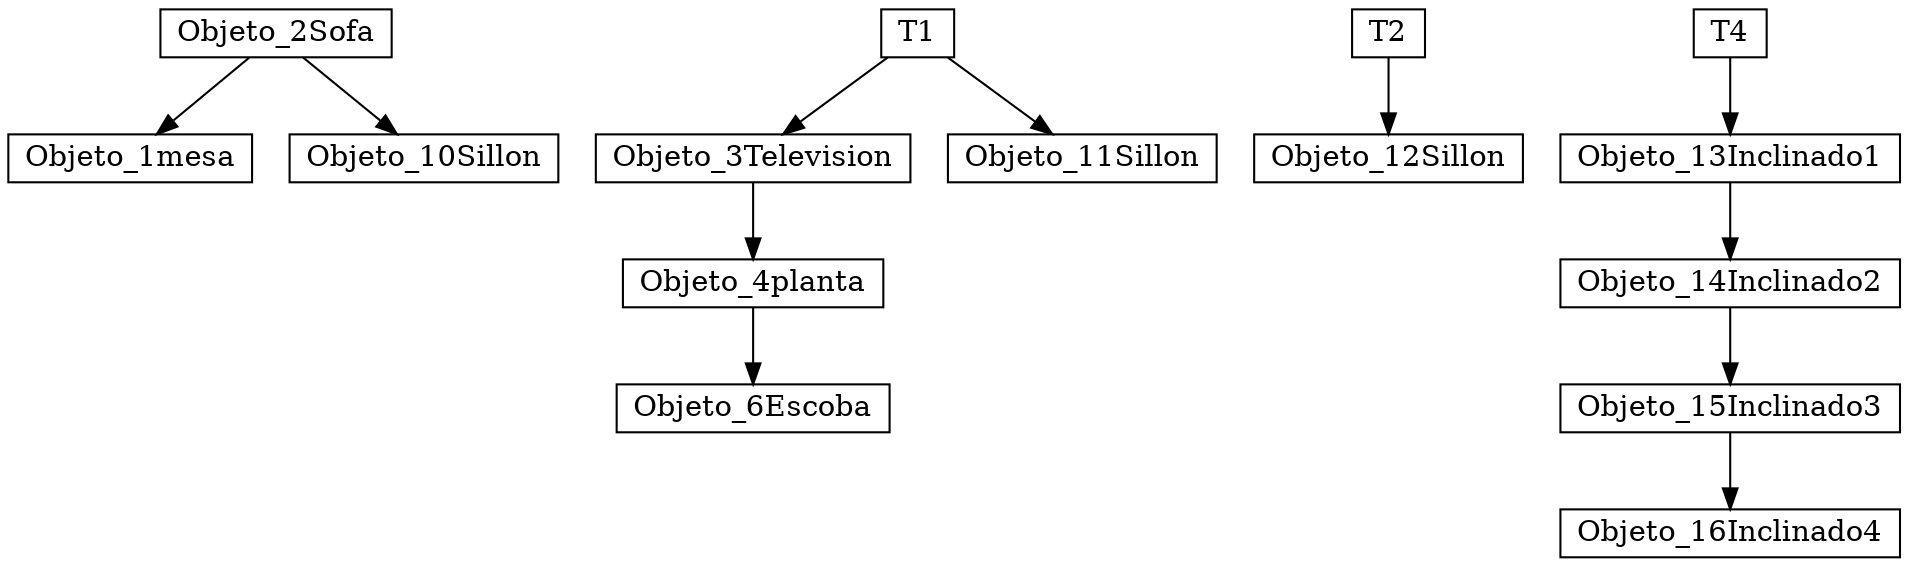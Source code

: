 digraph G {
rankdir = TB; 
node [shape=record, width=.1, height=.1]; 
Objeto_2Sofa->Objeto_1mesa; 
Objeto_2Sofa->Objeto_10Sillon T1; 
Objeto_10Sillon T1->Objeto_3Television; 
Objeto_3Television->Objeto_4planta; 
Objeto_4planta->Objeto_6Escoba; 
Objeto_10Sillon T1->Objeto_11Sillon T2; 
Objeto_11Sillon T2->Objeto_12Sillon T4; 
Objeto_12Sillon T4->Objeto_13Inclinado1; 
Objeto_13Inclinado1->Objeto_14Inclinado2; 
Objeto_14Inclinado2->Objeto_15Inclinado3; 
Objeto_15Inclinado3->Objeto_16Inclinado4; 
}